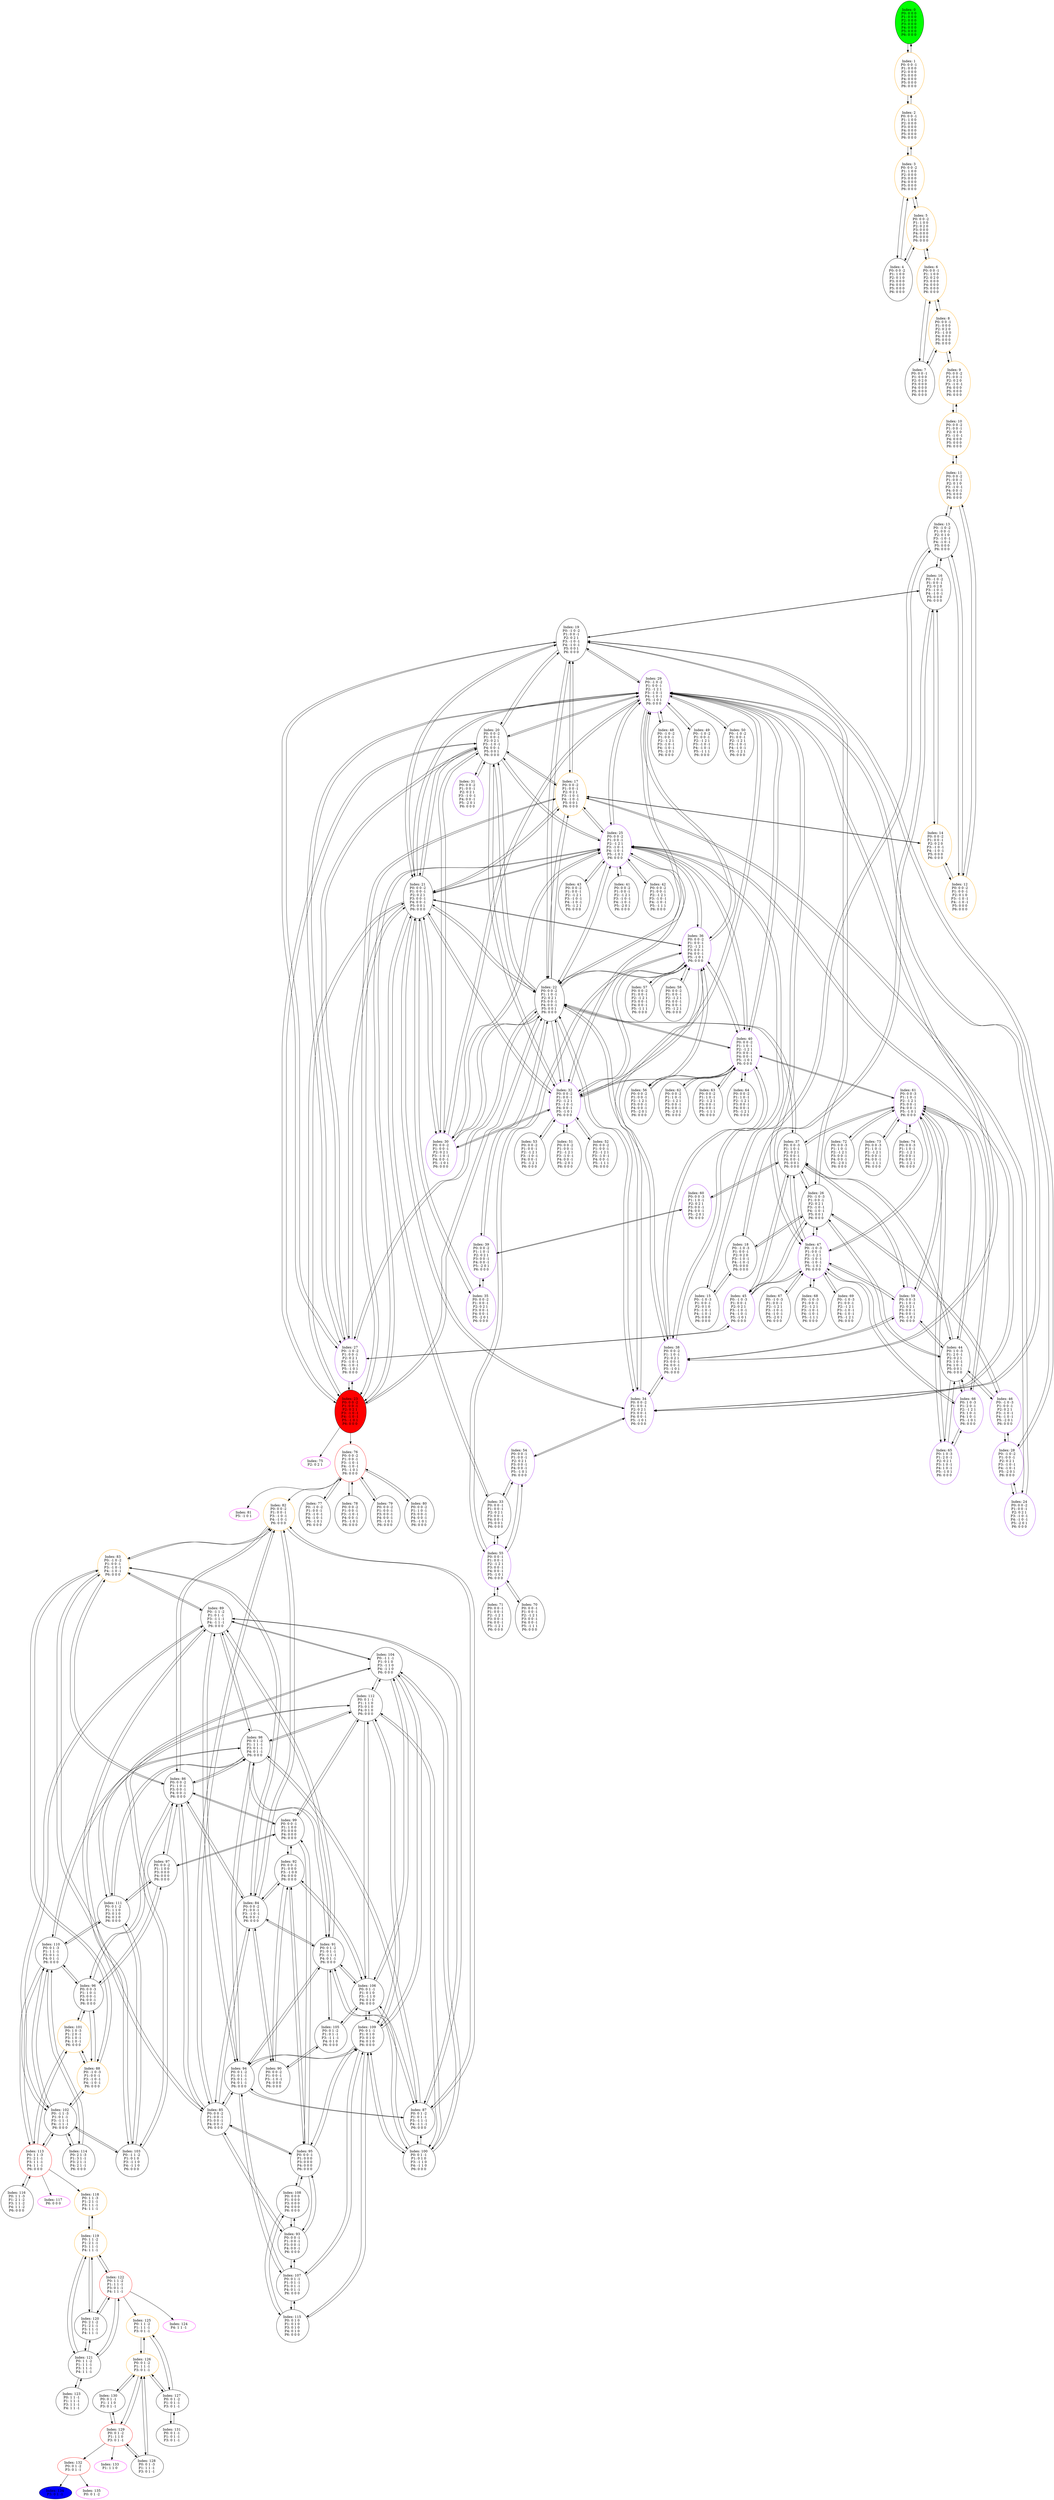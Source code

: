 digraph G {
color = "black"
0[label = "Index: 0 
P0: 0 0 0 
P1: 0 0 0 
P2: 0 0 0 
P3: 0 0 0 
P4: 0 0 0 
P5: 0 0 0 
P6: 0 0 0 
", style="filled", fillcolor = "green"]
1[label = "Index: 1 
P0: 0 0 -1 
P1: 0 0 0 
P2: 0 0 0 
P3: 0 0 0 
P4: 0 0 0 
P5: 0 0 0 
P6: 0 0 0 
", color = "orange"]
2[label = "Index: 2 
P0: 0 0 -1 
P1: 1 0 0 
P2: 0 0 0 
P3: 0 0 0 
P4: 0 0 0 
P5: 0 0 0 
P6: 0 0 0 
", color = "orange"]
3[label = "Index: 3 
P0: 0 0 -2 
P1: 1 0 0 
P2: 0 0 0 
P3: 0 0 0 
P4: 0 0 0 
P5: 0 0 0 
P6: 0 0 0 
", color = "orange"]
4[label = "Index: 4 
P0: 0 0 -2 
P1: 1 0 0 
P2: 0 1 0 
P3: 0 0 0 
P4: 0 0 0 
P5: 0 0 0 
P6: 0 0 0 
"]
5[label = "Index: 5 
P0: 0 0 -2 
P1: 1 0 0 
P2: 0 2 0 
P3: 0 0 0 
P4: 0 0 0 
P5: 0 0 0 
P6: 0 0 0 
", color = "orange"]
6[label = "Index: 6 
P0: 0 0 -1 
P1: 1 0 0 
P2: 0 2 0 
P3: 0 0 0 
P4: 0 0 0 
P5: 0 0 0 
P6: 0 0 0 
", color = "orange"]
7[label = "Index: 7 
P0: 0 0 -1 
P1: 0 0 0 
P2: 0 2 0 
P3: 0 0 0 
P4: 0 0 0 
P5: 0 0 0 
P6: 0 0 0 
"]
8[label = "Index: 8 
P0: 0 0 -1 
P1: 0 0 0 
P2: 0 2 0 
P3: -1 0 0 
P4: 0 0 0 
P5: 0 0 0 
P6: 0 0 0 
", color = "orange"]
9[label = "Index: 9 
P0: 0 0 -2 
P1: 0 0 -1 
P2: 0 2 0 
P3: -1 0 -1 
P4: 0 0 0 
P5: 0 0 0 
P6: 0 0 0 
", color = "orange"]
10[label = "Index: 10 
P0: 0 0 -2 
P1: 0 0 -1 
P2: 0 1 0 
P3: -1 0 -1 
P4: 0 0 0 
P5: 0 0 0 
P6: 0 0 0 
", color = "orange"]
11[label = "Index: 11 
P0: 0 0 -2 
P1: 0 0 -1 
P2: 0 1 0 
P3: -1 0 -1 
P4: 0 0 -1 
P5: 0 0 0 
P6: 0 0 0 
", color = "orange"]
12[label = "Index: 12 
P0: 0 0 -2 
P1: 0 0 -1 
P2: 0 1 0 
P3: -1 0 -1 
P4: -1 0 -1 
P5: 0 0 0 
P6: 0 0 0 
", color = "orange"]
13[label = "Index: 13 
P0: -1 0 -2 
P1: 0 0 -1 
P2: 0 1 0 
P3: -1 0 -1 
P4: -1 0 -1 
P5: 0 0 0 
P6: 0 0 0 
"]
14[label = "Index: 14 
P0: 0 0 -2 
P1: 0 0 -1 
P2: 0 2 0 
P3: -1 0 -1 
P4: -1 0 -1 
P5: 0 0 0 
P6: 0 0 0 
", color = "orange"]
15[label = "Index: 15 
P0: -1 0 -3 
P1: 0 0 -1 
P2: 0 1 0 
P3: -1 0 -1 
P4: -1 0 -1 
P5: 0 0 0 
P6: 0 0 0 
"]
16[label = "Index: 16 
P0: -1 0 -2 
P1: 0 0 -1 
P2: 0 2 0 
P3: -1 0 -1 
P4: -1 0 -1 
P5: 0 0 0 
P6: 0 0 0 
"]
17[label = "Index: 17 
P0: 0 0 -2 
P1: 0 0 -1 
P2: 0 2 1 
P3: -1 0 -1 
P4: -1 0 -1 
P5: 0 0 1 
P6: 0 0 0 
", color = "orange"]
18[label = "Index: 18 
P0: -1 0 -3 
P1: 0 0 -1 
P2: 0 2 0 
P3: -1 0 -1 
P4: -1 0 -1 
P5: 0 0 0 
P6: 0 0 0 
"]
19[label = "Index: 19 
P0: -1 0 -2 
P1: 0 0 -1 
P2: 0 2 1 
P3: -1 0 -1 
P4: -1 0 -1 
P5: 0 0 1 
P6: 0 0 0 
"]
20[label = "Index: 20 
P0: 0 0 -2 
P1: 0 0 -1 
P2: 0 2 1 
P3: -1 0 -1 
P4: 0 0 -1 
P5: 0 0 1 
P6: 0 0 0 
"]
21[label = "Index: 21 
P0: 0 0 -2 
P1: 0 0 -1 
P2: 0 2 1 
P3: 0 0 -1 
P4: 0 0 -1 
P5: 0 0 1 
P6: 0 0 0 
"]
22[label = "Index: 22 
P0: 0 0 -2 
P1: 1 0 -1 
P2: 0 2 1 
P3: 0 0 -1 
P4: 0 0 -1 
P5: 0 0 1 
P6: 0 0 0 
"]
23[label = "Index: 23 
P0: 0 0 -2 
P1: 0 0 -1 
P2: 0 2 1 
P3: -1 0 -1 
P4: -1 0 -1 
P5: -1 0 1 
P6: 0 0 0 
", style="filled", fillcolor = "red"]
24[label = "Index: 24 
P0: 0 0 -2 
P1: 0 0 -1 
P2: 0 2 1 
P3: -1 0 -1 
P4: -1 0 -1 
P5: -2 0 1 
P6: 0 0 0 
", color = "purple"]
25[label = "Index: 25 
P0: 0 0 -2 
P1: 0 0 -1 
P2: -1 2 1 
P3: -1 0 -1 
P4: -1 0 -1 
P5: -1 0 1 
P6: 0 0 0 
", color = "purple"]
26[label = "Index: 26 
P0: -1 0 -3 
P1: 0 0 -1 
P2: 0 2 1 
P3: -1 0 -1 
P4: -1 0 -1 
P5: 0 0 1 
P6: 0 0 0 
"]
27[label = "Index: 27 
P0: -1 0 -2 
P1: 0 0 -1 
P2: 0 2 1 
P3: -1 0 -1 
P4: -1 0 -1 
P5: -1 0 1 
P6: 0 0 0 
", color = "purple"]
28[label = "Index: 28 
P0: -1 0 -2 
P1: 0 0 -1 
P2: 0 2 1 
P3: -1 0 -1 
P4: -1 0 -1 
P5: -2 0 1 
P6: 0 0 0 
", color = "purple"]
29[label = "Index: 29 
P0: -1 0 -2 
P1: 0 0 -1 
P2: -1 2 1 
P3: -1 0 -1 
P4: -1 0 -1 
P5: -1 0 1 
P6: 0 0 0 
", color = "purple"]
30[label = "Index: 30 
P0: 0 0 -2 
P1: 0 0 -1 
P2: 0 2 1 
P3: -1 0 -1 
P4: 0 0 -1 
P5: -1 0 1 
P6: 0 0 0 
", color = "purple"]
31[label = "Index: 31 
P0: 0 0 -2 
P1: 0 0 -1 
P2: 0 2 1 
P3: -1 0 -1 
P4: 0 0 -1 
P5: -2 0 1 
P6: 0 0 0 
", color = "purple"]
32[label = "Index: 32 
P0: 0 0 -2 
P1: 0 0 -1 
P2: -1 2 1 
P3: -1 0 -1 
P4: 0 0 -1 
P5: -1 0 1 
P6: 0 0 0 
", color = "purple"]
33[label = "Index: 33 
P0: 0 0 -1 
P1: 0 0 -1 
P2: 0 2 1 
P3: 0 0 -1 
P4: 0 0 -1 
P5: 0 0 1 
P6: 0 0 0 
"]
34[label = "Index: 34 
P0: 0 0 -2 
P1: 0 0 -1 
P2: 0 2 1 
P3: 0 0 -1 
P4: 0 0 -1 
P5: -1 0 1 
P6: 0 0 0 
", color = "purple"]
35[label = "Index: 35 
P0: 0 0 -2 
P1: 0 0 -1 
P2: 0 2 1 
P3: 0 0 -1 
P4: 0 0 -1 
P5: -2 0 1 
P6: 0 0 0 
", color = "purple"]
36[label = "Index: 36 
P0: 0 0 -2 
P1: 0 0 -1 
P2: -1 2 1 
P3: 0 0 -1 
P4: 0 0 -1 
P5: -1 0 1 
P6: 0 0 0 
", color = "purple"]
37[label = "Index: 37 
P0: 0 0 -3 
P1: 1 0 -1 
P2: 0 2 1 
P3: 0 0 -1 
P4: 0 0 -1 
P5: 0 0 1 
P6: 0 0 0 
"]
38[label = "Index: 38 
P0: 0 0 -2 
P1: 1 0 -1 
P2: 0 2 1 
P3: 0 0 -1 
P4: 0 0 -1 
P5: -1 0 1 
P6: 0 0 0 
", color = "purple"]
39[label = "Index: 39 
P0: 0 0 -2 
P1: 1 0 -1 
P2: 0 2 1 
P3: 0 0 -1 
P4: 0 0 -1 
P5: -2 0 1 
P6: 0 0 0 
", color = "purple"]
40[label = "Index: 40 
P0: 0 0 -2 
P1: 1 0 -1 
P2: -1 2 1 
P3: 0 0 -1 
P4: 0 0 -1 
P5: -1 0 1 
P6: 0 0 0 
", color = "purple"]
41[label = "Index: 41 
P0: 0 0 -2 
P1: 0 0 -1 
P2: -1 2 1 
P3: -1 0 -1 
P4: -1 0 -1 
P5: -2 0 1 
P6: 0 0 0 
"]
42[label = "Index: 42 
P0: 0 0 -2 
P1: 0 0 -1 
P2: -1 2 1 
P3: -1 0 -1 
P4: -1 0 -1 
P5: -1 1 1 
P6: 0 0 0 
"]
43[label = "Index: 43 
P0: 0 0 -2 
P1: 0 0 -1 
P2: -1 2 1 
P3: -1 0 -1 
P4: -1 0 -1 
P5: -1 2 1 
P6: 0 0 0 
"]
44[label = "Index: 44 
P0: 1 0 -3 
P1: 2 0 -1 
P2: 0 2 1 
P3: 1 0 -1 
P4: 1 0 -1 
P5: 0 0 1 
P6: 0 0 0 
"]
45[label = "Index: 45 
P0: -1 0 -3 
P1: 0 0 -1 
P2: 0 2 1 
P3: -1 0 -1 
P4: -1 0 -1 
P5: -1 0 1 
P6: 0 0 0 
", color = "purple"]
46[label = "Index: 46 
P0: -1 0 -3 
P1: 0 0 -1 
P2: 0 2 1 
P3: -1 0 -1 
P4: -1 0 -1 
P5: -2 0 1 
P6: 0 0 0 
", color = "purple"]
47[label = "Index: 47 
P0: -1 0 -3 
P1: 0 0 -1 
P2: -1 2 1 
P3: -1 0 -1 
P4: -1 0 -1 
P5: -1 0 1 
P6: 0 0 0 
", color = "purple"]
48[label = "Index: 48 
P0: -1 0 -2 
P1: 0 0 -1 
P2: -1 2 1 
P3: -1 0 -1 
P4: -1 0 -1 
P5: -2 0 1 
P6: 0 0 0 
"]
49[label = "Index: 49 
P0: -1 0 -2 
P1: 0 0 -1 
P2: -1 2 1 
P3: -1 0 -1 
P4: -1 0 -1 
P5: -1 1 1 
P6: 0 0 0 
"]
50[label = "Index: 50 
P0: -1 0 -2 
P1: 0 0 -1 
P2: -1 2 1 
P3: -1 0 -1 
P4: -1 0 -1 
P5: -1 2 1 
P6: 0 0 0 
"]
51[label = "Index: 51 
P0: 0 0 -2 
P1: 0 0 -1 
P2: -1 2 1 
P3: -1 0 -1 
P4: 0 0 -1 
P5: -2 0 1 
P6: 0 0 0 
"]
52[label = "Index: 52 
P0: 0 0 -2 
P1: 0 0 -1 
P2: -1 2 1 
P3: -1 0 -1 
P4: 0 0 -1 
P5: -1 1 1 
P6: 0 0 0 
"]
53[label = "Index: 53 
P0: 0 0 -2 
P1: 0 0 -1 
P2: -1 2 1 
P3: -1 0 -1 
P4: 0 0 -1 
P5: -1 2 1 
P6: 0 0 0 
"]
54[label = "Index: 54 
P0: 0 0 -1 
P1: 0 0 -1 
P2: 0 2 1 
P3: 0 0 -1 
P4: 0 0 -1 
P5: -1 0 1 
P6: 0 0 0 
", color = "purple"]
55[label = "Index: 55 
P0: 0 0 -1 
P1: 0 0 -1 
P2: -1 2 1 
P3: 0 0 -1 
P4: 0 0 -1 
P5: -1 0 1 
P6: 0 0 0 
", color = "purple"]
56[label = "Index: 56 
P0: 0 0 -2 
P1: 0 0 -1 
P2: -1 2 1 
P3: 0 0 -1 
P4: 0 0 -1 
P5: -2 0 1 
P6: 0 0 0 
"]
57[label = "Index: 57 
P0: 0 0 -2 
P1: 0 0 -1 
P2: -1 2 1 
P3: 0 0 -1 
P4: 0 0 -1 
P5: -1 1 1 
P6: 0 0 0 
"]
58[label = "Index: 58 
P0: 0 0 -2 
P1: 0 0 -1 
P2: -1 2 1 
P3: 0 0 -1 
P4: 0 0 -1 
P5: -1 2 1 
P6: 0 0 0 
"]
59[label = "Index: 59 
P0: 0 0 -3 
P1: 1 0 -1 
P2: 0 2 1 
P3: 0 0 -1 
P4: 0 0 -1 
P5: -1 0 1 
P6: 0 0 0 
", color = "purple"]
60[label = "Index: 60 
P0: 0 0 -3 
P1: 1 0 -1 
P2: 0 2 1 
P3: 0 0 -1 
P4: 0 0 -1 
P5: -2 0 1 
P6: 0 0 0 
", color = "purple"]
61[label = "Index: 61 
P0: 0 0 -3 
P1: 1 0 -1 
P2: -1 2 1 
P3: 0 0 -1 
P4: 0 0 -1 
P5: -1 0 1 
P6: 0 0 0 
", color = "purple"]
62[label = "Index: 62 
P0: 0 0 -2 
P1: 1 0 -1 
P2: -1 2 1 
P3: 0 0 -1 
P4: 0 0 -1 
P5: -2 0 1 
P6: 0 0 0 
"]
63[label = "Index: 63 
P0: 0 0 -2 
P1: 1 0 -1 
P2: -1 2 1 
P3: 0 0 -1 
P4: 0 0 -1 
P5: -1 1 1 
P6: 0 0 0 
"]
64[label = "Index: 64 
P0: 0 0 -2 
P1: 1 0 -1 
P2: -1 2 1 
P3: 0 0 -1 
P4: 0 0 -1 
P5: -1 2 1 
P6: 0 0 0 
"]
65[label = "Index: 65 
P0: 1 0 -3 
P1: 2 0 -1 
P2: 0 2 1 
P3: 1 0 -1 
P4: 1 0 -1 
P5: -1 0 1 
P6: 0 0 0 
", color = "purple"]
66[label = "Index: 66 
P0: 1 0 -3 
P1: 2 0 -1 
P2: -1 2 1 
P3: 1 0 -1 
P4: 1 0 -1 
P5: -1 0 1 
P6: 0 0 0 
", color = "purple"]
67[label = "Index: 67 
P0: -1 0 -3 
P1: 0 0 -1 
P2: -1 2 1 
P3: -1 0 -1 
P4: -1 0 -1 
P5: -2 0 1 
P6: 0 0 0 
"]
68[label = "Index: 68 
P0: -1 0 -3 
P1: 0 0 -1 
P2: -1 2 1 
P3: -1 0 -1 
P4: -1 0 -1 
P5: -1 1 1 
P6: 0 0 0 
"]
69[label = "Index: 69 
P0: -1 0 -3 
P1: 0 0 -1 
P2: -1 2 1 
P3: -1 0 -1 
P4: -1 0 -1 
P5: -1 2 1 
P6: 0 0 0 
"]
70[label = "Index: 70 
P0: 0 0 -1 
P1: 0 0 -1 
P2: -1 2 1 
P3: 0 0 -1 
P4: 0 0 -1 
P5: -1 1 1 
P6: 0 0 0 
"]
71[label = "Index: 71 
P0: 0 0 -1 
P1: 0 0 -1 
P2: -1 2 1 
P3: 0 0 -1 
P4: 0 0 -1 
P5: -1 2 1 
P6: 0 0 0 
"]
72[label = "Index: 72 
P0: 0 0 -3 
P1: 1 0 -1 
P2: -1 2 1 
P3: 0 0 -1 
P4: 0 0 -1 
P5: -2 0 1 
P6: 0 0 0 
"]
73[label = "Index: 73 
P0: 0 0 -3 
P1: 1 0 -1 
P2: -1 2 1 
P3: 0 0 -1 
P4: 0 0 -1 
P5: -1 1 1 
P6: 0 0 0 
"]
74[label = "Index: 74 
P0: 0 0 -3 
P1: 1 0 -1 
P2: -1 2 1 
P3: 0 0 -1 
P4: 0 0 -1 
P5: -1 2 1 
P6: 0 0 0 
"]
75[label = "Index: 75 
P2: 0 2 1 
", color = "fuchsia"]
76[label = "Index: 76 
P0: 0 0 -2 
P1: 0 0 -1 
P3: -1 0 -1 
P4: -1 0 -1 
P5: -1 0 1 
P6: 0 0 0 
", color = "red"]
77[label = "Index: 77 
P0: -1 0 -2 
P1: 0 0 -1 
P3: -1 0 -1 
P4: -1 0 -1 
P5: -1 0 1 
P6: 0 0 0 
"]
78[label = "Index: 78 
P0: 0 0 -2 
P1: 0 0 -1 
P3: -1 0 -1 
P4: 0 0 -1 
P5: -1 0 1 
P6: 0 0 0 
"]
79[label = "Index: 79 
P0: 0 0 -2 
P1: 0 0 -1 
P3: 0 0 -1 
P4: 0 0 -1 
P5: -1 0 1 
P6: 0 0 0 
"]
80[label = "Index: 80 
P0: 0 0 -2 
P1: 1 0 -1 
P3: 0 0 -1 
P4: 0 0 -1 
P5: -1 0 1 
P6: 0 0 0 
"]
81[label = "Index: 81 
P5: -1 0 1 
", color = "fuchsia"]
82[label = "Index: 82 
P0: 0 0 -2 
P1: 0 0 -1 
P3: -1 0 -1 
P4: -1 0 -1 
P6: 0 0 0 
", color = "orange"]
83[label = "Index: 83 
P0: -1 0 -2 
P1: 0 0 -1 
P3: -1 0 -1 
P4: -1 0 -1 
P6: 0 0 0 
", color = "orange"]
84[label = "Index: 84 
P0: 0 0 -2 
P1: 0 0 -1 
P3: -1 0 -1 
P4: 0 0 -1 
P6: 0 0 0 
"]
85[label = "Index: 85 
P0: 0 0 -2 
P1: 0 0 -1 
P3: 0 0 -1 
P4: 0 0 -1 
P6: 0 0 0 
"]
86[label = "Index: 86 
P0: 0 0 -2 
P1: 1 0 -1 
P3: 0 0 -1 
P4: 0 0 -1 
P6: 0 0 0 
"]
87[label = "Index: 87 
P0: 0 1 -2 
P1: 0 1 -1 
P3: -1 1 -1 
P4: -1 1 -1 
P6: 0 0 0 
"]
88[label = "Index: 88 
P0: -1 0 -3 
P1: 0 0 -1 
P3: -1 0 -1 
P4: -1 0 -1 
P6: 0 0 0 
", color = "orange"]
89[label = "Index: 89 
P0: -1 1 -2 
P1: 0 1 -1 
P3: -1 1 -1 
P4: -1 1 -1 
P6: 0 0 0 
"]
90[label = "Index: 90 
P0: 0 0 -2 
P1: 0 0 -1 
P3: -1 0 -1 
P4: 0 0 0 
P6: 0 0 0 
"]
91[label = "Index: 91 
P0: 0 1 -2 
P1: 0 1 -1 
P3: -1 1 -1 
P4: 0 1 -1 
P6: 0 0 0 
"]
92[label = "Index: 92 
P0: 0 0 -1 
P1: 0 0 0 
P3: -1 0 0 
P4: 0 0 0 
P6: 0 0 0 
"]
93[label = "Index: 93 
P0: 0 0 -1 
P1: 0 0 -1 
P3: 0 0 -1 
P4: 0 0 -1 
P6: 0 0 0 
"]
94[label = "Index: 94 
P0: 0 1 -2 
P1: 0 1 -1 
P3: 0 1 -1 
P4: 0 1 -1 
P6: 0 0 0 
"]
95[label = "Index: 95 
P0: 0 0 -1 
P1: 0 0 0 
P3: 0 0 0 
P4: 0 0 0 
P6: 0 0 0 
"]
96[label = "Index: 96 
P0: 0 0 -3 
P1: 1 0 -1 
P3: 0 0 -1 
P4: 0 0 -1 
P6: 0 0 0 
"]
97[label = "Index: 97 
P0: 0 0 -2 
P1: 1 0 0 
P3: 0 0 0 
P4: 0 0 0 
P6: 0 0 0 
"]
98[label = "Index: 98 
P0: 0 1 -2 
P1: 1 1 -1 
P3: 0 1 -1 
P4: 0 1 -1 
P6: 0 0 0 
"]
99[label = "Index: 99 
P0: 0 0 -1 
P1: 1 0 0 
P3: 0 0 0 
P4: 0 0 0 
P6: 0 0 0 
"]
100[label = "Index: 100 
P0: 0 1 -1 
P1: 0 1 0 
P3: -1 1 0 
P4: -1 1 0 
P6: 0 0 0 
"]
101[label = "Index: 101 
P0: 1 0 -3 
P1: 2 0 -1 
P3: 1 0 -1 
P4: 1 0 -1 
P6: 0 0 0 
", color = "orange"]
102[label = "Index: 102 
P0: -1 1 -3 
P1: 0 1 -1 
P3: -1 1 -1 
P4: -1 1 -1 
P6: 0 0 0 
"]
103[label = "Index: 103 
P0: -1 1 -2 
P1: 0 1 0 
P3: -1 1 0 
P4: -1 1 0 
P6: 0 0 0 
"]
104[label = "Index: 104 
P0: -1 1 -1 
P1: 0 1 0 
P3: -1 1 0 
P4: -1 1 0 
P6: 0 0 0 
"]
105[label = "Index: 105 
P0: 0 1 -2 
P1: 0 1 -1 
P3: -1 1 -1 
P4: 0 1 0 
P6: 0 0 0 
"]
106[label = "Index: 106 
P0: 0 1 -1 
P1: 0 1 0 
P3: -1 1 0 
P4: 0 1 0 
P6: 0 0 0 
"]
107[label = "Index: 107 
P0: 0 1 -1 
P1: 0 1 -1 
P3: 0 1 -1 
P4: 0 1 -1 
P6: 0 0 0 
"]
108[label = "Index: 108 
P0: 0 0 0 
P1: 0 0 0 
P3: 0 0 0 
P4: 0 0 0 
P6: 0 0 0 
"]
109[label = "Index: 109 
P0: 0 1 -1 
P1: 0 1 0 
P3: 0 1 0 
P4: 0 1 0 
P6: 0 0 0 
"]
110[label = "Index: 110 
P0: 0 1 -3 
P1: 1 1 -1 
P3: 0 1 -1 
P4: 0 1 -1 
P6: 0 0 0 
"]
111[label = "Index: 111 
P0: 0 1 -2 
P1: 1 1 0 
P3: 0 1 0 
P4: 0 1 0 
P6: 0 0 0 
"]
112[label = "Index: 112 
P0: 0 1 -1 
P1: 1 1 0 
P3: 0 1 0 
P4: 0 1 0 
P6: 0 0 0 
"]
113[label = "Index: 113 
P0: 1 1 -3 
P1: 2 1 -1 
P3: 1 1 -1 
P4: 1 1 -1 
P6: 0 0 0 
", color = "red"]
114[label = "Index: 114 
P0: 2 1 -3 
P1: 3 1 -1 
P3: 2 1 -1 
P4: 2 1 -1 
P6: 0 0 0 
"]
115[label = "Index: 115 
P0: 0 1 0 
P1: 0 1 0 
P3: 0 1 0 
P4: 0 1 0 
P6: 0 0 0 
"]
116[label = "Index: 116 
P0: 1 1 -3 
P1: 2 1 -2 
P3: 1 1 -2 
P4: 1 1 -2 
P6: 0 0 0 
"]
117[label = "Index: 117 
P6: 0 0 0 
", color = "fuchsia"]
118[label = "Index: 118 
P0: 1 1 -3 
P1: 2 1 -1 
P3: 1 1 -1 
P4: 1 1 -1 
", color = "orange"]
119[label = "Index: 119 
P0: 1 1 -2 
P1: 2 1 -1 
P3: 1 1 -1 
P4: 1 1 -1 
", color = "orange"]
120[label = "Index: 120 
P0: 2 1 -2 
P1: 2 1 -1 
P3: 1 1 -1 
P4: 1 1 -1 
"]
121[label = "Index: 121 
P0: 1 1 -2 
P1: 1 1 -1 
P3: 1 1 -1 
P4: 1 1 -1 
"]
122[label = "Index: 122 
P0: 1 1 -2 
P1: 1 1 -1 
P3: 0 1 -1 
P4: 1 1 -1 
", color = "red"]
123[label = "Index: 123 
P0: 1 1 -1 
P1: 1 1 -1 
P3: 1 1 -1 
P4: 1 1 -1 
"]
124[label = "Index: 124 
P4: 1 1 -1 
", color = "fuchsia"]
125[label = "Index: 125 
P0: 1 1 -2 
P1: 1 1 -1 
P3: 0 1 -1 
", color = "orange"]
126[label = "Index: 126 
P0: 0 1 -2 
P1: 1 1 -1 
P3: 0 1 -1 
", color = "orange"]
127[label = "Index: 127 
P0: 0 1 -2 
P1: 0 1 -1 
P3: 0 1 -1 
"]
128[label = "Index: 128 
P0: 0 1 -3 
P1: 1 1 -1 
P3: 0 1 -1 
"]
129[label = "Index: 129 
P0: 0 1 -2 
P1: 1 1 0 
P3: 0 1 -1 
", color = "red"]
130[label = "Index: 130 
P0: 0 1 -1 
P1: 1 1 0 
P3: 0 1 -1 
"]
131[label = "Index: 131 
P0: 0 1 -1 
P1: 0 1 -1 
P3: 0 1 -1 
"]
132[label = "Index: 132 
P0: 0 1 -2 
P3: 0 1 -1 
", color = "red"]
133[label = "Index: 133 
P1: 1 1 0 
", color = "fuchsia"]
134[label = "Index: 134 
P3: 0 1 -1 
", style="filled", fillcolor = "blue"]
135[label = "Index: 135 
P0: 0 1 -2 
", color = "fuchsia"]
0 -> 1

1 -> 0
1 -> 2

2 -> 1
2 -> 3

3 -> 2
3 -> 4
3 -> 5

4 -> 3
4 -> 5

5 -> 3
5 -> 4
5 -> 6

6 -> 5
6 -> 7
6 -> 8

7 -> 6
7 -> 8

8 -> 6
8 -> 7
8 -> 9

9 -> 8
9 -> 10

10 -> 9
10 -> 11

11 -> 10
11 -> 12
11 -> 13

12 -> 11
12 -> 13
12 -> 14

13 -> 11
13 -> 12
13 -> 15
13 -> 16

14 -> 12
14 -> 16
14 -> 17

15 -> 13
15 -> 18

16 -> 13
16 -> 14
16 -> 18
16 -> 19

17 -> 14
17 -> 19
17 -> 20
17 -> 21
17 -> 22
17 -> 23
17 -> 24
17 -> 25

18 -> 15
18 -> 16
18 -> 26

19 -> 16
19 -> 17
19 -> 26
19 -> 20
19 -> 21
19 -> 22
19 -> 27
19 -> 28
19 -> 29

20 -> 17
20 -> 19
20 -> 21
20 -> 22
20 -> 30
20 -> 31
20 -> 32
20 -> 23
20 -> 27
20 -> 25
20 -> 29

21 -> 17
21 -> 19
21 -> 20
21 -> 33
21 -> 22
21 -> 34
21 -> 35
21 -> 36
21 -> 30
21 -> 32
21 -> 23
21 -> 27
21 -> 25
21 -> 29

22 -> 17
22 -> 19
22 -> 20
22 -> 21
22 -> 37
22 -> 38
22 -> 39
22 -> 34
22 -> 40
22 -> 36
22 -> 30
22 -> 32
22 -> 23
22 -> 27
22 -> 25
22 -> 29

23 -> 17
23 -> 20
23 -> 21
23 -> 22
23 -> 27
23 -> 25
23 -> 76
23 -> 75

24 -> 17
24 -> 28

25 -> 17
25 -> 20
25 -> 21
25 -> 22
25 -> 29
25 -> 23
25 -> 32
25 -> 30
25 -> 36
25 -> 40
25 -> 34
25 -> 38
25 -> 41
25 -> 42
25 -> 43

26 -> 18
26 -> 19
26 -> 37
26 -> 44
26 -> 45
26 -> 46
26 -> 47

27 -> 19
27 -> 20
27 -> 21
27 -> 22
27 -> 23
27 -> 45
27 -> 29

28 -> 19
28 -> 24
28 -> 46

29 -> 19
29 -> 20
29 -> 21
29 -> 22
29 -> 25
29 -> 47
29 -> 27
29 -> 32
29 -> 30
29 -> 36
29 -> 40
29 -> 34
29 -> 38
29 -> 48
29 -> 49
29 -> 50

30 -> 20
30 -> 21
30 -> 22
30 -> 25
30 -> 29
30 -> 32

31 -> 20

32 -> 20
32 -> 21
32 -> 22
32 -> 25
32 -> 29
32 -> 30
32 -> 36
32 -> 40
32 -> 51
32 -> 52
32 -> 53

33 -> 21
33 -> 54
33 -> 55

34 -> 21
34 -> 22
34 -> 25
34 -> 29
34 -> 54
34 -> 38
34 -> 36

35 -> 21
35 -> 39

36 -> 21
36 -> 22
36 -> 25
36 -> 29
36 -> 32
36 -> 55
36 -> 40
36 -> 34
36 -> 56
36 -> 57
36 -> 58

37 -> 22
37 -> 26
37 -> 44
37 -> 59
37 -> 60
37 -> 61
37 -> 45
37 -> 47

38 -> 22
38 -> 25
38 -> 29
38 -> 34
38 -> 59
38 -> 40

39 -> 22
39 -> 35
39 -> 60

40 -> 22
40 -> 25
40 -> 29
40 -> 32
40 -> 36
40 -> 61
40 -> 38
40 -> 62
40 -> 63
40 -> 64
40 -> 56

41 -> 25

42 -> 25

43 -> 25

44 -> 26
44 -> 37
44 -> 65
44 -> 66
44 -> 59
44 -> 46
44 -> 61

45 -> 26
45 -> 27
45 -> 37
45 -> 47

46 -> 26
46 -> 28
46 -> 44

47 -> 26
47 -> 29
47 -> 37
47 -> 45
47 -> 61
47 -> 66
47 -> 59
47 -> 67
47 -> 68
47 -> 69

48 -> 29

49 -> 29

50 -> 29

51 -> 32

52 -> 32

53 -> 32

54 -> 33
54 -> 34
54 -> 55

55 -> 33
55 -> 36
55 -> 54
55 -> 70
55 -> 71

56 -> 36
56 -> 40

57 -> 36

58 -> 36

59 -> 37
59 -> 38
59 -> 44
59 -> 47
59 -> 61

60 -> 37
60 -> 39

61 -> 37
61 -> 40
61 -> 44
61 -> 47
61 -> 59
61 -> 66
61 -> 65
61 -> 72
61 -> 73
61 -> 74

62 -> 40

63 -> 40

64 -> 40

65 -> 44
65 -> 61
65 -> 66

66 -> 44
66 -> 47
66 -> 61
66 -> 65

67 -> 47

68 -> 47

69 -> 47

70 -> 55

71 -> 55

72 -> 61

73 -> 61

74 -> 61

76 -> 77
76 -> 78
76 -> 79
76 -> 80
76 -> 82
76 -> 81

77 -> 76

78 -> 76

79 -> 76

80 -> 76

82 -> 83
82 -> 84
82 -> 85
82 -> 86
82 -> 87

83 -> 82
83 -> 88
83 -> 84
83 -> 85
83 -> 86
83 -> 89

84 -> 82
84 -> 83
84 -> 85
84 -> 86
84 -> 90
84 -> 91
84 -> 92

85 -> 82
85 -> 83
85 -> 84
85 -> 93
85 -> 86
85 -> 94
85 -> 95

86 -> 82
86 -> 83
86 -> 84
86 -> 85
86 -> 96
86 -> 97
86 -> 98
86 -> 99

87 -> 82
87 -> 89
87 -> 91
87 -> 94
87 -> 98
87 -> 100

88 -> 83
88 -> 96
88 -> 101
88 -> 102

89 -> 83
89 -> 87
89 -> 102
89 -> 91
89 -> 94
89 -> 103
89 -> 98
89 -> 104

90 -> 84
90 -> 92
90 -> 105

91 -> 84
91 -> 87
91 -> 89
91 -> 94
91 -> 98
91 -> 105
91 -> 106

92 -> 84
92 -> 90
92 -> 95
92 -> 99
92 -> 106

93 -> 85
93 -> 95
93 -> 107
93 -> 108

94 -> 85
94 -> 87
94 -> 89
94 -> 91
94 -> 107
94 -> 98
94 -> 109

95 -> 85
95 -> 92
95 -> 93
95 -> 108
95 -> 99
95 -> 109

96 -> 86
96 -> 88
96 -> 101
96 -> 110
96 -> 97

97 -> 86
97 -> 96
97 -> 99
97 -> 111

98 -> 86
98 -> 87
98 -> 89
98 -> 91
98 -> 94
98 -> 110
98 -> 111
98 -> 112

99 -> 86
99 -> 92
99 -> 95
99 -> 97
99 -> 112

100 -> 87
100 -> 104
100 -> 106
100 -> 109
100 -> 112

101 -> 88
101 -> 96
101 -> 113

102 -> 88
102 -> 89
102 -> 110
102 -> 113
102 -> 114
102 -> 103

103 -> 89
103 -> 102
103 -> 104
103 -> 111

104 -> 89
104 -> 100
104 -> 103
104 -> 106
104 -> 109
104 -> 112

105 -> 90
105 -> 91
105 -> 106

106 -> 91
106 -> 92
106 -> 100
106 -> 104
106 -> 105
106 -> 109
106 -> 112

107 -> 93
107 -> 94
107 -> 109
107 -> 115

108 -> 93
108 -> 95
108 -> 115

109 -> 94
109 -> 95
109 -> 100
109 -> 104
109 -> 106
109 -> 107
109 -> 115
109 -> 112

110 -> 96
110 -> 98
110 -> 102
110 -> 113
110 -> 114
110 -> 111

111 -> 97
111 -> 98
111 -> 103
111 -> 110
111 -> 112

112 -> 98
112 -> 99
112 -> 100
112 -> 104
112 -> 106
112 -> 109
112 -> 111

113 -> 101
113 -> 102
113 -> 110
113 -> 116
113 -> 117
113 -> 118

114 -> 102
114 -> 110

115 -> 107
115 -> 108
115 -> 109

116 -> 113

118 -> 119

119 -> 118
119 -> 120
119 -> 121
119 -> 122

120 -> 119
120 -> 121
120 -> 122

121 -> 119
121 -> 120
121 -> 123
121 -> 122

122 -> 119
122 -> 120
122 -> 121
122 -> 124
122 -> 125

123 -> 121

125 -> 126
125 -> 127

126 -> 125
126 -> 128
126 -> 127
126 -> 129
126 -> 130

127 -> 125
127 -> 126
127 -> 131

128 -> 126
128 -> 129

129 -> 126
129 -> 128
129 -> 130
129 -> 132
129 -> 133

130 -> 126
130 -> 129

131 -> 127

132 -> 134
132 -> 135

}
